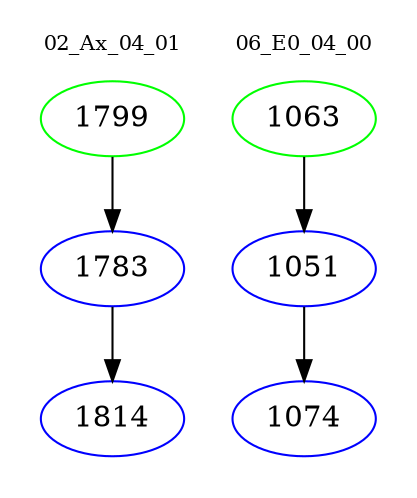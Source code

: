 digraph{
subgraph cluster_0 {
color = white
label = "02_Ax_04_01";
fontsize=10;
T0_1799 [label="1799", color="green"]
T0_1799 -> T0_1783 [color="black"]
T0_1783 [label="1783", color="blue"]
T0_1783 -> T0_1814 [color="black"]
T0_1814 [label="1814", color="blue"]
}
subgraph cluster_1 {
color = white
label = "06_E0_04_00";
fontsize=10;
T1_1063 [label="1063", color="green"]
T1_1063 -> T1_1051 [color="black"]
T1_1051 [label="1051", color="blue"]
T1_1051 -> T1_1074 [color="black"]
T1_1074 [label="1074", color="blue"]
}
}
